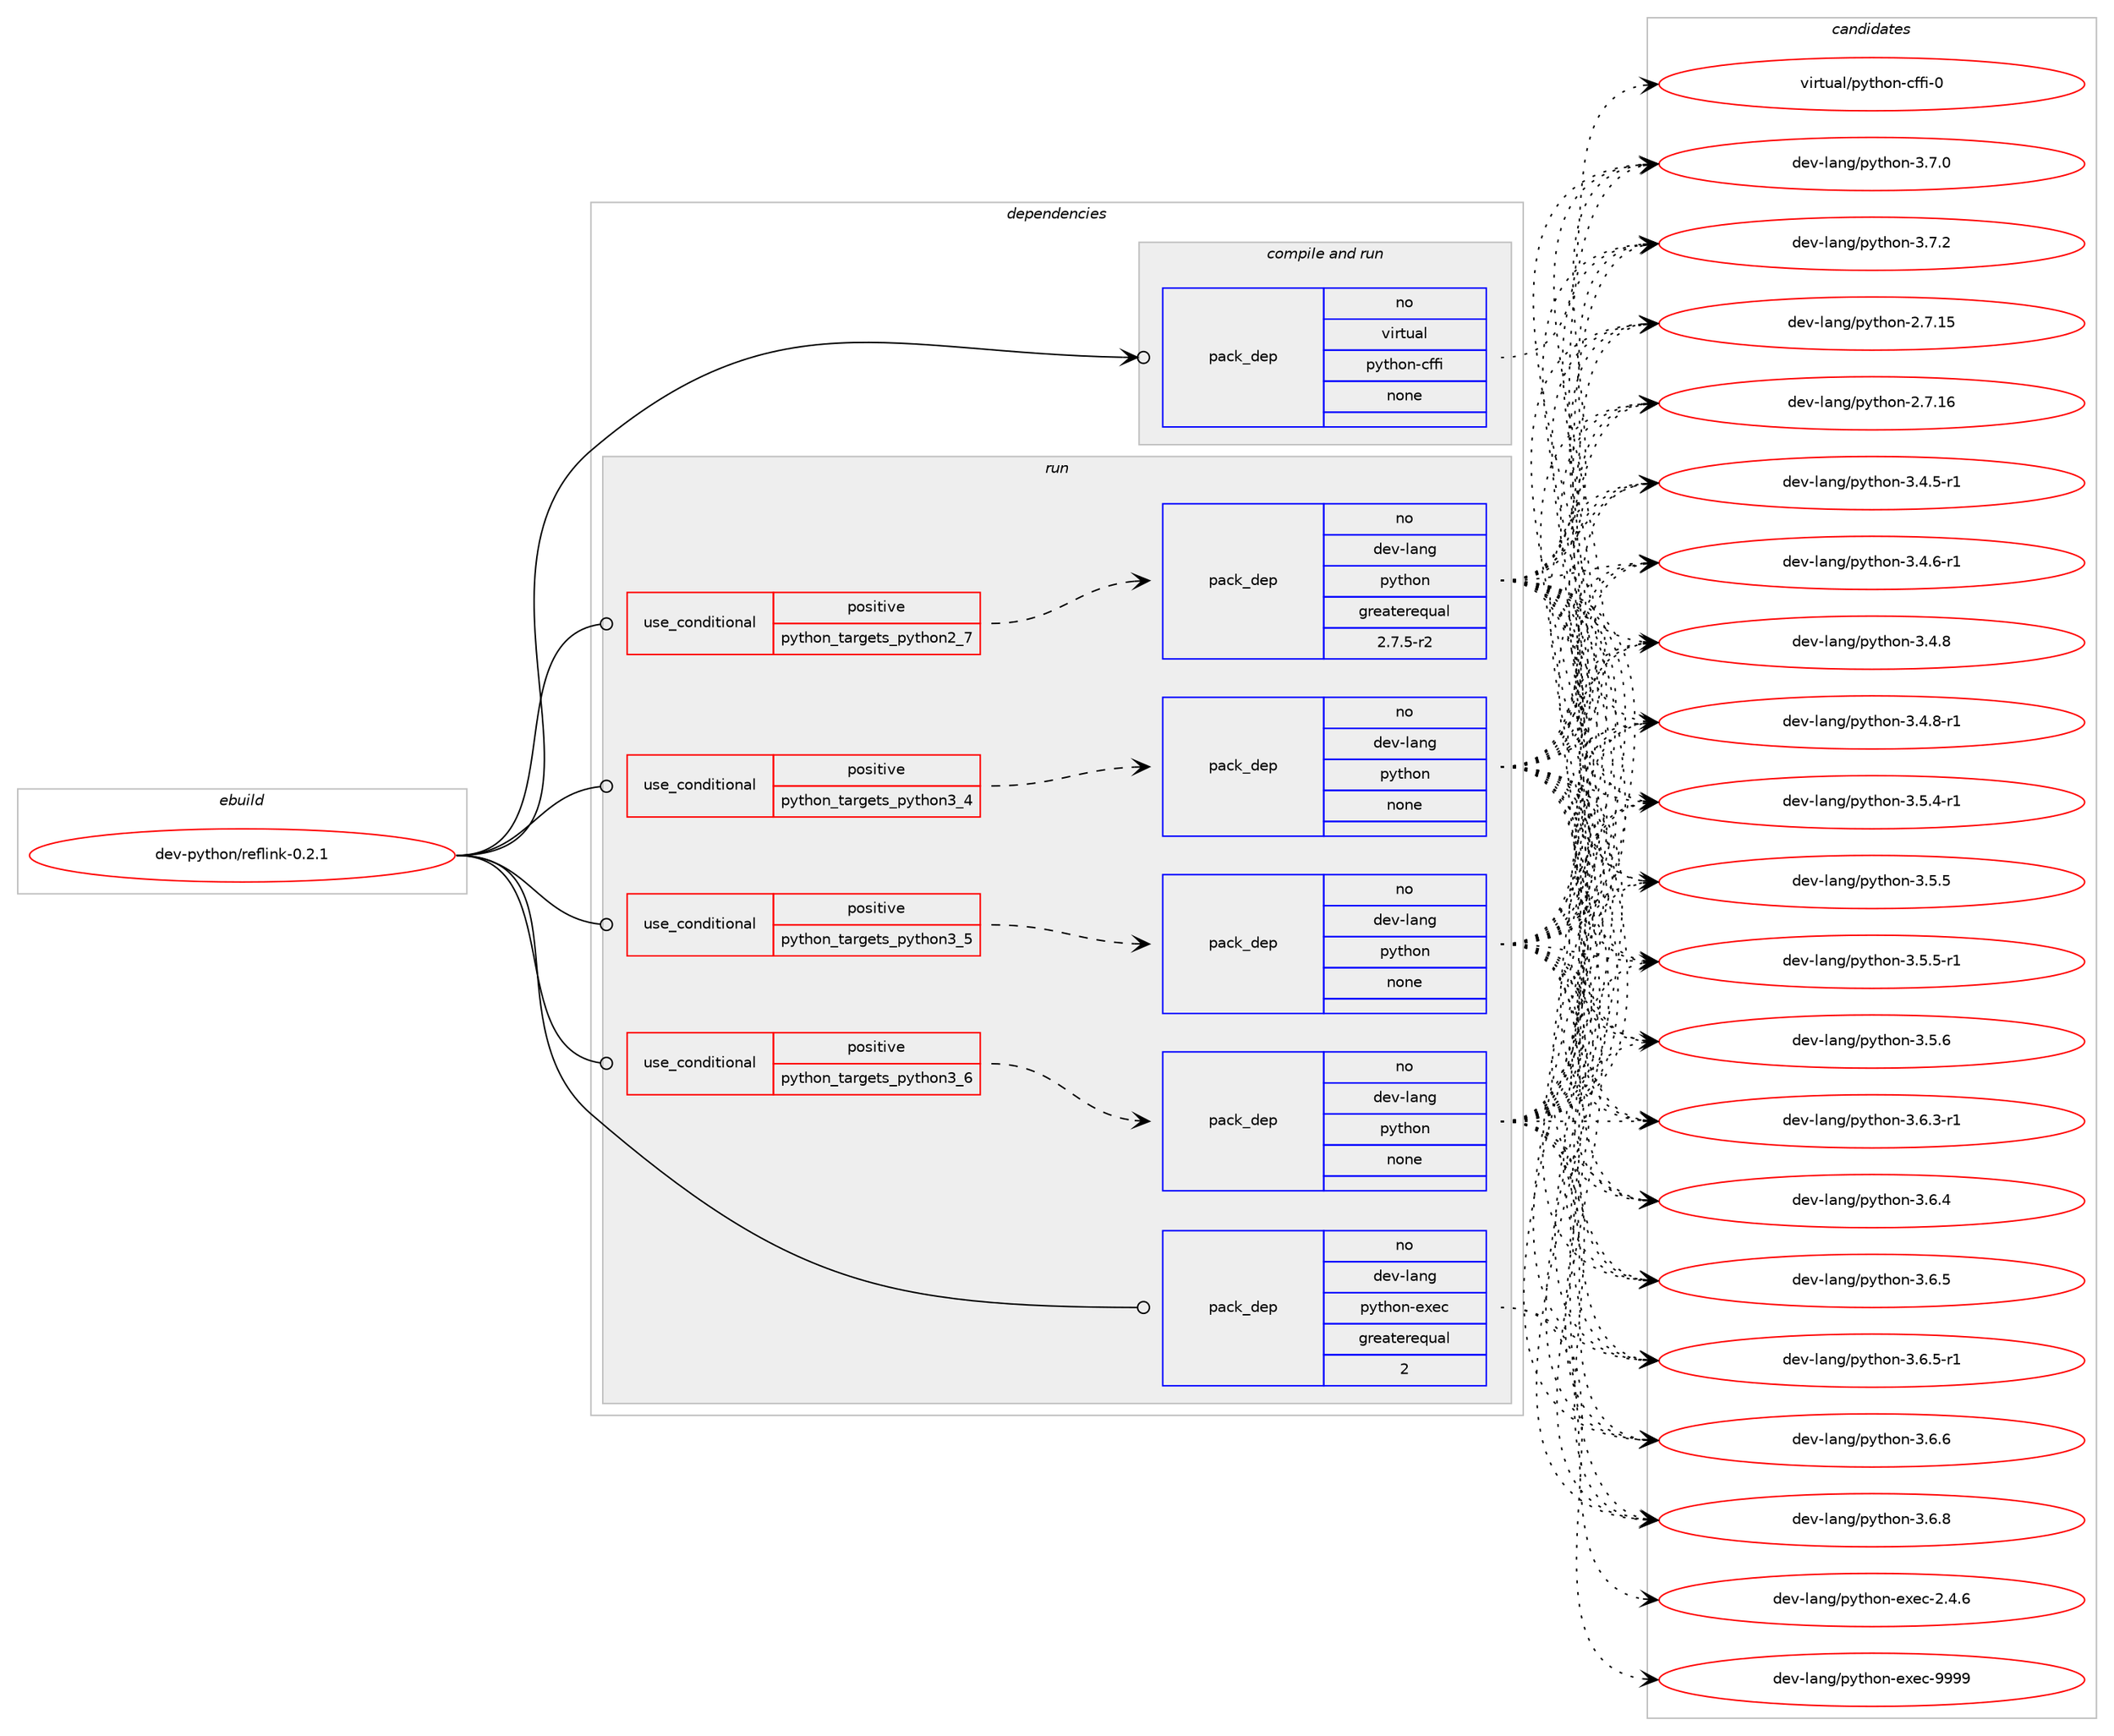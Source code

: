 digraph prolog {

# *************
# Graph options
# *************

newrank=true;
concentrate=true;
compound=true;
graph [rankdir=LR,fontname=Helvetica,fontsize=10,ranksep=1.5];#, ranksep=2.5, nodesep=0.2];
edge  [arrowhead=vee];
node  [fontname=Helvetica,fontsize=10];

# **********
# The ebuild
# **********

subgraph cluster_leftcol {
color=gray;
rank=same;
label=<<i>ebuild</i>>;
id [label="dev-python/reflink-0.2.1", color=red, width=4, href="../dev-python/reflink-0.2.1.svg"];
}

# ****************
# The dependencies
# ****************

subgraph cluster_midcol {
color=gray;
label=<<i>dependencies</i>>;
subgraph cluster_compile {
fillcolor="#eeeeee";
style=filled;
label=<<i>compile</i>>;
}
subgraph cluster_compileandrun {
fillcolor="#eeeeee";
style=filled;
label=<<i>compile and run</i>>;
subgraph pack1031563 {
dependency1438599 [label=<<TABLE BORDER="0" CELLBORDER="1" CELLSPACING="0" CELLPADDING="4" WIDTH="220"><TR><TD ROWSPAN="6" CELLPADDING="30">pack_dep</TD></TR><TR><TD WIDTH="110">no</TD></TR><TR><TD>virtual</TD></TR><TR><TD>python-cffi</TD></TR><TR><TD>none</TD></TR><TR><TD></TD></TR></TABLE>>, shape=none, color=blue];
}
id:e -> dependency1438599:w [weight=20,style="solid",arrowhead="odotvee"];
}
subgraph cluster_run {
fillcolor="#eeeeee";
style=filled;
label=<<i>run</i>>;
subgraph cond383676 {
dependency1438600 [label=<<TABLE BORDER="0" CELLBORDER="1" CELLSPACING="0" CELLPADDING="4"><TR><TD ROWSPAN="3" CELLPADDING="10">use_conditional</TD></TR><TR><TD>positive</TD></TR><TR><TD>python_targets_python2_7</TD></TR></TABLE>>, shape=none, color=red];
subgraph pack1031564 {
dependency1438601 [label=<<TABLE BORDER="0" CELLBORDER="1" CELLSPACING="0" CELLPADDING="4" WIDTH="220"><TR><TD ROWSPAN="6" CELLPADDING="30">pack_dep</TD></TR><TR><TD WIDTH="110">no</TD></TR><TR><TD>dev-lang</TD></TR><TR><TD>python</TD></TR><TR><TD>greaterequal</TD></TR><TR><TD>2.7.5-r2</TD></TR></TABLE>>, shape=none, color=blue];
}
dependency1438600:e -> dependency1438601:w [weight=20,style="dashed",arrowhead="vee"];
}
id:e -> dependency1438600:w [weight=20,style="solid",arrowhead="odot"];
subgraph cond383677 {
dependency1438602 [label=<<TABLE BORDER="0" CELLBORDER="1" CELLSPACING="0" CELLPADDING="4"><TR><TD ROWSPAN="3" CELLPADDING="10">use_conditional</TD></TR><TR><TD>positive</TD></TR><TR><TD>python_targets_python3_4</TD></TR></TABLE>>, shape=none, color=red];
subgraph pack1031565 {
dependency1438603 [label=<<TABLE BORDER="0" CELLBORDER="1" CELLSPACING="0" CELLPADDING="4" WIDTH="220"><TR><TD ROWSPAN="6" CELLPADDING="30">pack_dep</TD></TR><TR><TD WIDTH="110">no</TD></TR><TR><TD>dev-lang</TD></TR><TR><TD>python</TD></TR><TR><TD>none</TD></TR><TR><TD></TD></TR></TABLE>>, shape=none, color=blue];
}
dependency1438602:e -> dependency1438603:w [weight=20,style="dashed",arrowhead="vee"];
}
id:e -> dependency1438602:w [weight=20,style="solid",arrowhead="odot"];
subgraph cond383678 {
dependency1438604 [label=<<TABLE BORDER="0" CELLBORDER="1" CELLSPACING="0" CELLPADDING="4"><TR><TD ROWSPAN="3" CELLPADDING="10">use_conditional</TD></TR><TR><TD>positive</TD></TR><TR><TD>python_targets_python3_5</TD></TR></TABLE>>, shape=none, color=red];
subgraph pack1031566 {
dependency1438605 [label=<<TABLE BORDER="0" CELLBORDER="1" CELLSPACING="0" CELLPADDING="4" WIDTH="220"><TR><TD ROWSPAN="6" CELLPADDING="30">pack_dep</TD></TR><TR><TD WIDTH="110">no</TD></TR><TR><TD>dev-lang</TD></TR><TR><TD>python</TD></TR><TR><TD>none</TD></TR><TR><TD></TD></TR></TABLE>>, shape=none, color=blue];
}
dependency1438604:e -> dependency1438605:w [weight=20,style="dashed",arrowhead="vee"];
}
id:e -> dependency1438604:w [weight=20,style="solid",arrowhead="odot"];
subgraph cond383679 {
dependency1438606 [label=<<TABLE BORDER="0" CELLBORDER="1" CELLSPACING="0" CELLPADDING="4"><TR><TD ROWSPAN="3" CELLPADDING="10">use_conditional</TD></TR><TR><TD>positive</TD></TR><TR><TD>python_targets_python3_6</TD></TR></TABLE>>, shape=none, color=red];
subgraph pack1031567 {
dependency1438607 [label=<<TABLE BORDER="0" CELLBORDER="1" CELLSPACING="0" CELLPADDING="4" WIDTH="220"><TR><TD ROWSPAN="6" CELLPADDING="30">pack_dep</TD></TR><TR><TD WIDTH="110">no</TD></TR><TR><TD>dev-lang</TD></TR><TR><TD>python</TD></TR><TR><TD>none</TD></TR><TR><TD></TD></TR></TABLE>>, shape=none, color=blue];
}
dependency1438606:e -> dependency1438607:w [weight=20,style="dashed",arrowhead="vee"];
}
id:e -> dependency1438606:w [weight=20,style="solid",arrowhead="odot"];
subgraph pack1031568 {
dependency1438608 [label=<<TABLE BORDER="0" CELLBORDER="1" CELLSPACING="0" CELLPADDING="4" WIDTH="220"><TR><TD ROWSPAN="6" CELLPADDING="30">pack_dep</TD></TR><TR><TD WIDTH="110">no</TD></TR><TR><TD>dev-lang</TD></TR><TR><TD>python-exec</TD></TR><TR><TD>greaterequal</TD></TR><TR><TD>2</TD></TR></TABLE>>, shape=none, color=blue];
}
id:e -> dependency1438608:w [weight=20,style="solid",arrowhead="odot"];
}
}

# **************
# The candidates
# **************

subgraph cluster_choices {
rank=same;
color=gray;
label=<<i>candidates</i>>;

subgraph choice1031563 {
color=black;
nodesep=1;
choice118105114116117971084711212111610411111045991021021054548 [label="virtual/python-cffi-0", color=red, width=4,href="../virtual/python-cffi-0.svg"];
dependency1438599:e -> choice118105114116117971084711212111610411111045991021021054548:w [style=dotted,weight="100"];
}
subgraph choice1031564 {
color=black;
nodesep=1;
choice10010111845108971101034711212111610411111045504655464953 [label="dev-lang/python-2.7.15", color=red, width=4,href="../dev-lang/python-2.7.15.svg"];
choice10010111845108971101034711212111610411111045504655464954 [label="dev-lang/python-2.7.16", color=red, width=4,href="../dev-lang/python-2.7.16.svg"];
choice1001011184510897110103471121211161041111104551465246534511449 [label="dev-lang/python-3.4.5-r1", color=red, width=4,href="../dev-lang/python-3.4.5-r1.svg"];
choice1001011184510897110103471121211161041111104551465246544511449 [label="dev-lang/python-3.4.6-r1", color=red, width=4,href="../dev-lang/python-3.4.6-r1.svg"];
choice100101118451089711010347112121116104111110455146524656 [label="dev-lang/python-3.4.8", color=red, width=4,href="../dev-lang/python-3.4.8.svg"];
choice1001011184510897110103471121211161041111104551465246564511449 [label="dev-lang/python-3.4.8-r1", color=red, width=4,href="../dev-lang/python-3.4.8-r1.svg"];
choice1001011184510897110103471121211161041111104551465346524511449 [label="dev-lang/python-3.5.4-r1", color=red, width=4,href="../dev-lang/python-3.5.4-r1.svg"];
choice100101118451089711010347112121116104111110455146534653 [label="dev-lang/python-3.5.5", color=red, width=4,href="../dev-lang/python-3.5.5.svg"];
choice1001011184510897110103471121211161041111104551465346534511449 [label="dev-lang/python-3.5.5-r1", color=red, width=4,href="../dev-lang/python-3.5.5-r1.svg"];
choice100101118451089711010347112121116104111110455146534654 [label="dev-lang/python-3.5.6", color=red, width=4,href="../dev-lang/python-3.5.6.svg"];
choice1001011184510897110103471121211161041111104551465446514511449 [label="dev-lang/python-3.6.3-r1", color=red, width=4,href="../dev-lang/python-3.6.3-r1.svg"];
choice100101118451089711010347112121116104111110455146544652 [label="dev-lang/python-3.6.4", color=red, width=4,href="../dev-lang/python-3.6.4.svg"];
choice100101118451089711010347112121116104111110455146544653 [label="dev-lang/python-3.6.5", color=red, width=4,href="../dev-lang/python-3.6.5.svg"];
choice1001011184510897110103471121211161041111104551465446534511449 [label="dev-lang/python-3.6.5-r1", color=red, width=4,href="../dev-lang/python-3.6.5-r1.svg"];
choice100101118451089711010347112121116104111110455146544654 [label="dev-lang/python-3.6.6", color=red, width=4,href="../dev-lang/python-3.6.6.svg"];
choice100101118451089711010347112121116104111110455146544656 [label="dev-lang/python-3.6.8", color=red, width=4,href="../dev-lang/python-3.6.8.svg"];
choice100101118451089711010347112121116104111110455146554648 [label="dev-lang/python-3.7.0", color=red, width=4,href="../dev-lang/python-3.7.0.svg"];
choice100101118451089711010347112121116104111110455146554650 [label="dev-lang/python-3.7.2", color=red, width=4,href="../dev-lang/python-3.7.2.svg"];
dependency1438601:e -> choice10010111845108971101034711212111610411111045504655464953:w [style=dotted,weight="100"];
dependency1438601:e -> choice10010111845108971101034711212111610411111045504655464954:w [style=dotted,weight="100"];
dependency1438601:e -> choice1001011184510897110103471121211161041111104551465246534511449:w [style=dotted,weight="100"];
dependency1438601:e -> choice1001011184510897110103471121211161041111104551465246544511449:w [style=dotted,weight="100"];
dependency1438601:e -> choice100101118451089711010347112121116104111110455146524656:w [style=dotted,weight="100"];
dependency1438601:e -> choice1001011184510897110103471121211161041111104551465246564511449:w [style=dotted,weight="100"];
dependency1438601:e -> choice1001011184510897110103471121211161041111104551465346524511449:w [style=dotted,weight="100"];
dependency1438601:e -> choice100101118451089711010347112121116104111110455146534653:w [style=dotted,weight="100"];
dependency1438601:e -> choice1001011184510897110103471121211161041111104551465346534511449:w [style=dotted,weight="100"];
dependency1438601:e -> choice100101118451089711010347112121116104111110455146534654:w [style=dotted,weight="100"];
dependency1438601:e -> choice1001011184510897110103471121211161041111104551465446514511449:w [style=dotted,weight="100"];
dependency1438601:e -> choice100101118451089711010347112121116104111110455146544652:w [style=dotted,weight="100"];
dependency1438601:e -> choice100101118451089711010347112121116104111110455146544653:w [style=dotted,weight="100"];
dependency1438601:e -> choice1001011184510897110103471121211161041111104551465446534511449:w [style=dotted,weight="100"];
dependency1438601:e -> choice100101118451089711010347112121116104111110455146544654:w [style=dotted,weight="100"];
dependency1438601:e -> choice100101118451089711010347112121116104111110455146544656:w [style=dotted,weight="100"];
dependency1438601:e -> choice100101118451089711010347112121116104111110455146554648:w [style=dotted,weight="100"];
dependency1438601:e -> choice100101118451089711010347112121116104111110455146554650:w [style=dotted,weight="100"];
}
subgraph choice1031565 {
color=black;
nodesep=1;
choice10010111845108971101034711212111610411111045504655464953 [label="dev-lang/python-2.7.15", color=red, width=4,href="../dev-lang/python-2.7.15.svg"];
choice10010111845108971101034711212111610411111045504655464954 [label="dev-lang/python-2.7.16", color=red, width=4,href="../dev-lang/python-2.7.16.svg"];
choice1001011184510897110103471121211161041111104551465246534511449 [label="dev-lang/python-3.4.5-r1", color=red, width=4,href="../dev-lang/python-3.4.5-r1.svg"];
choice1001011184510897110103471121211161041111104551465246544511449 [label="dev-lang/python-3.4.6-r1", color=red, width=4,href="../dev-lang/python-3.4.6-r1.svg"];
choice100101118451089711010347112121116104111110455146524656 [label="dev-lang/python-3.4.8", color=red, width=4,href="../dev-lang/python-3.4.8.svg"];
choice1001011184510897110103471121211161041111104551465246564511449 [label="dev-lang/python-3.4.8-r1", color=red, width=4,href="../dev-lang/python-3.4.8-r1.svg"];
choice1001011184510897110103471121211161041111104551465346524511449 [label="dev-lang/python-3.5.4-r1", color=red, width=4,href="../dev-lang/python-3.5.4-r1.svg"];
choice100101118451089711010347112121116104111110455146534653 [label="dev-lang/python-3.5.5", color=red, width=4,href="../dev-lang/python-3.5.5.svg"];
choice1001011184510897110103471121211161041111104551465346534511449 [label="dev-lang/python-3.5.5-r1", color=red, width=4,href="../dev-lang/python-3.5.5-r1.svg"];
choice100101118451089711010347112121116104111110455146534654 [label="dev-lang/python-3.5.6", color=red, width=4,href="../dev-lang/python-3.5.6.svg"];
choice1001011184510897110103471121211161041111104551465446514511449 [label="dev-lang/python-3.6.3-r1", color=red, width=4,href="../dev-lang/python-3.6.3-r1.svg"];
choice100101118451089711010347112121116104111110455146544652 [label="dev-lang/python-3.6.4", color=red, width=4,href="../dev-lang/python-3.6.4.svg"];
choice100101118451089711010347112121116104111110455146544653 [label="dev-lang/python-3.6.5", color=red, width=4,href="../dev-lang/python-3.6.5.svg"];
choice1001011184510897110103471121211161041111104551465446534511449 [label="dev-lang/python-3.6.5-r1", color=red, width=4,href="../dev-lang/python-3.6.5-r1.svg"];
choice100101118451089711010347112121116104111110455146544654 [label="dev-lang/python-3.6.6", color=red, width=4,href="../dev-lang/python-3.6.6.svg"];
choice100101118451089711010347112121116104111110455146544656 [label="dev-lang/python-3.6.8", color=red, width=4,href="../dev-lang/python-3.6.8.svg"];
choice100101118451089711010347112121116104111110455146554648 [label="dev-lang/python-3.7.0", color=red, width=4,href="../dev-lang/python-3.7.0.svg"];
choice100101118451089711010347112121116104111110455146554650 [label="dev-lang/python-3.7.2", color=red, width=4,href="../dev-lang/python-3.7.2.svg"];
dependency1438603:e -> choice10010111845108971101034711212111610411111045504655464953:w [style=dotted,weight="100"];
dependency1438603:e -> choice10010111845108971101034711212111610411111045504655464954:w [style=dotted,weight="100"];
dependency1438603:e -> choice1001011184510897110103471121211161041111104551465246534511449:w [style=dotted,weight="100"];
dependency1438603:e -> choice1001011184510897110103471121211161041111104551465246544511449:w [style=dotted,weight="100"];
dependency1438603:e -> choice100101118451089711010347112121116104111110455146524656:w [style=dotted,weight="100"];
dependency1438603:e -> choice1001011184510897110103471121211161041111104551465246564511449:w [style=dotted,weight="100"];
dependency1438603:e -> choice1001011184510897110103471121211161041111104551465346524511449:w [style=dotted,weight="100"];
dependency1438603:e -> choice100101118451089711010347112121116104111110455146534653:w [style=dotted,weight="100"];
dependency1438603:e -> choice1001011184510897110103471121211161041111104551465346534511449:w [style=dotted,weight="100"];
dependency1438603:e -> choice100101118451089711010347112121116104111110455146534654:w [style=dotted,weight="100"];
dependency1438603:e -> choice1001011184510897110103471121211161041111104551465446514511449:w [style=dotted,weight="100"];
dependency1438603:e -> choice100101118451089711010347112121116104111110455146544652:w [style=dotted,weight="100"];
dependency1438603:e -> choice100101118451089711010347112121116104111110455146544653:w [style=dotted,weight="100"];
dependency1438603:e -> choice1001011184510897110103471121211161041111104551465446534511449:w [style=dotted,weight="100"];
dependency1438603:e -> choice100101118451089711010347112121116104111110455146544654:w [style=dotted,weight="100"];
dependency1438603:e -> choice100101118451089711010347112121116104111110455146544656:w [style=dotted,weight="100"];
dependency1438603:e -> choice100101118451089711010347112121116104111110455146554648:w [style=dotted,weight="100"];
dependency1438603:e -> choice100101118451089711010347112121116104111110455146554650:w [style=dotted,weight="100"];
}
subgraph choice1031566 {
color=black;
nodesep=1;
choice10010111845108971101034711212111610411111045504655464953 [label="dev-lang/python-2.7.15", color=red, width=4,href="../dev-lang/python-2.7.15.svg"];
choice10010111845108971101034711212111610411111045504655464954 [label="dev-lang/python-2.7.16", color=red, width=4,href="../dev-lang/python-2.7.16.svg"];
choice1001011184510897110103471121211161041111104551465246534511449 [label="dev-lang/python-3.4.5-r1", color=red, width=4,href="../dev-lang/python-3.4.5-r1.svg"];
choice1001011184510897110103471121211161041111104551465246544511449 [label="dev-lang/python-3.4.6-r1", color=red, width=4,href="../dev-lang/python-3.4.6-r1.svg"];
choice100101118451089711010347112121116104111110455146524656 [label="dev-lang/python-3.4.8", color=red, width=4,href="../dev-lang/python-3.4.8.svg"];
choice1001011184510897110103471121211161041111104551465246564511449 [label="dev-lang/python-3.4.8-r1", color=red, width=4,href="../dev-lang/python-3.4.8-r1.svg"];
choice1001011184510897110103471121211161041111104551465346524511449 [label="dev-lang/python-3.5.4-r1", color=red, width=4,href="../dev-lang/python-3.5.4-r1.svg"];
choice100101118451089711010347112121116104111110455146534653 [label="dev-lang/python-3.5.5", color=red, width=4,href="../dev-lang/python-3.5.5.svg"];
choice1001011184510897110103471121211161041111104551465346534511449 [label="dev-lang/python-3.5.5-r1", color=red, width=4,href="../dev-lang/python-3.5.5-r1.svg"];
choice100101118451089711010347112121116104111110455146534654 [label="dev-lang/python-3.5.6", color=red, width=4,href="../dev-lang/python-3.5.6.svg"];
choice1001011184510897110103471121211161041111104551465446514511449 [label="dev-lang/python-3.6.3-r1", color=red, width=4,href="../dev-lang/python-3.6.3-r1.svg"];
choice100101118451089711010347112121116104111110455146544652 [label="dev-lang/python-3.6.4", color=red, width=4,href="../dev-lang/python-3.6.4.svg"];
choice100101118451089711010347112121116104111110455146544653 [label="dev-lang/python-3.6.5", color=red, width=4,href="../dev-lang/python-3.6.5.svg"];
choice1001011184510897110103471121211161041111104551465446534511449 [label="dev-lang/python-3.6.5-r1", color=red, width=4,href="../dev-lang/python-3.6.5-r1.svg"];
choice100101118451089711010347112121116104111110455146544654 [label="dev-lang/python-3.6.6", color=red, width=4,href="../dev-lang/python-3.6.6.svg"];
choice100101118451089711010347112121116104111110455146544656 [label="dev-lang/python-3.6.8", color=red, width=4,href="../dev-lang/python-3.6.8.svg"];
choice100101118451089711010347112121116104111110455146554648 [label="dev-lang/python-3.7.0", color=red, width=4,href="../dev-lang/python-3.7.0.svg"];
choice100101118451089711010347112121116104111110455146554650 [label="dev-lang/python-3.7.2", color=red, width=4,href="../dev-lang/python-3.7.2.svg"];
dependency1438605:e -> choice10010111845108971101034711212111610411111045504655464953:w [style=dotted,weight="100"];
dependency1438605:e -> choice10010111845108971101034711212111610411111045504655464954:w [style=dotted,weight="100"];
dependency1438605:e -> choice1001011184510897110103471121211161041111104551465246534511449:w [style=dotted,weight="100"];
dependency1438605:e -> choice1001011184510897110103471121211161041111104551465246544511449:w [style=dotted,weight="100"];
dependency1438605:e -> choice100101118451089711010347112121116104111110455146524656:w [style=dotted,weight="100"];
dependency1438605:e -> choice1001011184510897110103471121211161041111104551465246564511449:w [style=dotted,weight="100"];
dependency1438605:e -> choice1001011184510897110103471121211161041111104551465346524511449:w [style=dotted,weight="100"];
dependency1438605:e -> choice100101118451089711010347112121116104111110455146534653:w [style=dotted,weight="100"];
dependency1438605:e -> choice1001011184510897110103471121211161041111104551465346534511449:w [style=dotted,weight="100"];
dependency1438605:e -> choice100101118451089711010347112121116104111110455146534654:w [style=dotted,weight="100"];
dependency1438605:e -> choice1001011184510897110103471121211161041111104551465446514511449:w [style=dotted,weight="100"];
dependency1438605:e -> choice100101118451089711010347112121116104111110455146544652:w [style=dotted,weight="100"];
dependency1438605:e -> choice100101118451089711010347112121116104111110455146544653:w [style=dotted,weight="100"];
dependency1438605:e -> choice1001011184510897110103471121211161041111104551465446534511449:w [style=dotted,weight="100"];
dependency1438605:e -> choice100101118451089711010347112121116104111110455146544654:w [style=dotted,weight="100"];
dependency1438605:e -> choice100101118451089711010347112121116104111110455146544656:w [style=dotted,weight="100"];
dependency1438605:e -> choice100101118451089711010347112121116104111110455146554648:w [style=dotted,weight="100"];
dependency1438605:e -> choice100101118451089711010347112121116104111110455146554650:w [style=dotted,weight="100"];
}
subgraph choice1031567 {
color=black;
nodesep=1;
choice10010111845108971101034711212111610411111045504655464953 [label="dev-lang/python-2.7.15", color=red, width=4,href="../dev-lang/python-2.7.15.svg"];
choice10010111845108971101034711212111610411111045504655464954 [label="dev-lang/python-2.7.16", color=red, width=4,href="../dev-lang/python-2.7.16.svg"];
choice1001011184510897110103471121211161041111104551465246534511449 [label="dev-lang/python-3.4.5-r1", color=red, width=4,href="../dev-lang/python-3.4.5-r1.svg"];
choice1001011184510897110103471121211161041111104551465246544511449 [label="dev-lang/python-3.4.6-r1", color=red, width=4,href="../dev-lang/python-3.4.6-r1.svg"];
choice100101118451089711010347112121116104111110455146524656 [label="dev-lang/python-3.4.8", color=red, width=4,href="../dev-lang/python-3.4.8.svg"];
choice1001011184510897110103471121211161041111104551465246564511449 [label="dev-lang/python-3.4.8-r1", color=red, width=4,href="../dev-lang/python-3.4.8-r1.svg"];
choice1001011184510897110103471121211161041111104551465346524511449 [label="dev-lang/python-3.5.4-r1", color=red, width=4,href="../dev-lang/python-3.5.4-r1.svg"];
choice100101118451089711010347112121116104111110455146534653 [label="dev-lang/python-3.5.5", color=red, width=4,href="../dev-lang/python-3.5.5.svg"];
choice1001011184510897110103471121211161041111104551465346534511449 [label="dev-lang/python-3.5.5-r1", color=red, width=4,href="../dev-lang/python-3.5.5-r1.svg"];
choice100101118451089711010347112121116104111110455146534654 [label="dev-lang/python-3.5.6", color=red, width=4,href="../dev-lang/python-3.5.6.svg"];
choice1001011184510897110103471121211161041111104551465446514511449 [label="dev-lang/python-3.6.3-r1", color=red, width=4,href="../dev-lang/python-3.6.3-r1.svg"];
choice100101118451089711010347112121116104111110455146544652 [label="dev-lang/python-3.6.4", color=red, width=4,href="../dev-lang/python-3.6.4.svg"];
choice100101118451089711010347112121116104111110455146544653 [label="dev-lang/python-3.6.5", color=red, width=4,href="../dev-lang/python-3.6.5.svg"];
choice1001011184510897110103471121211161041111104551465446534511449 [label="dev-lang/python-3.6.5-r1", color=red, width=4,href="../dev-lang/python-3.6.5-r1.svg"];
choice100101118451089711010347112121116104111110455146544654 [label="dev-lang/python-3.6.6", color=red, width=4,href="../dev-lang/python-3.6.6.svg"];
choice100101118451089711010347112121116104111110455146544656 [label="dev-lang/python-3.6.8", color=red, width=4,href="../dev-lang/python-3.6.8.svg"];
choice100101118451089711010347112121116104111110455146554648 [label="dev-lang/python-3.7.0", color=red, width=4,href="../dev-lang/python-3.7.0.svg"];
choice100101118451089711010347112121116104111110455146554650 [label="dev-lang/python-3.7.2", color=red, width=4,href="../dev-lang/python-3.7.2.svg"];
dependency1438607:e -> choice10010111845108971101034711212111610411111045504655464953:w [style=dotted,weight="100"];
dependency1438607:e -> choice10010111845108971101034711212111610411111045504655464954:w [style=dotted,weight="100"];
dependency1438607:e -> choice1001011184510897110103471121211161041111104551465246534511449:w [style=dotted,weight="100"];
dependency1438607:e -> choice1001011184510897110103471121211161041111104551465246544511449:w [style=dotted,weight="100"];
dependency1438607:e -> choice100101118451089711010347112121116104111110455146524656:w [style=dotted,weight="100"];
dependency1438607:e -> choice1001011184510897110103471121211161041111104551465246564511449:w [style=dotted,weight="100"];
dependency1438607:e -> choice1001011184510897110103471121211161041111104551465346524511449:w [style=dotted,weight="100"];
dependency1438607:e -> choice100101118451089711010347112121116104111110455146534653:w [style=dotted,weight="100"];
dependency1438607:e -> choice1001011184510897110103471121211161041111104551465346534511449:w [style=dotted,weight="100"];
dependency1438607:e -> choice100101118451089711010347112121116104111110455146534654:w [style=dotted,weight="100"];
dependency1438607:e -> choice1001011184510897110103471121211161041111104551465446514511449:w [style=dotted,weight="100"];
dependency1438607:e -> choice100101118451089711010347112121116104111110455146544652:w [style=dotted,weight="100"];
dependency1438607:e -> choice100101118451089711010347112121116104111110455146544653:w [style=dotted,weight="100"];
dependency1438607:e -> choice1001011184510897110103471121211161041111104551465446534511449:w [style=dotted,weight="100"];
dependency1438607:e -> choice100101118451089711010347112121116104111110455146544654:w [style=dotted,weight="100"];
dependency1438607:e -> choice100101118451089711010347112121116104111110455146544656:w [style=dotted,weight="100"];
dependency1438607:e -> choice100101118451089711010347112121116104111110455146554648:w [style=dotted,weight="100"];
dependency1438607:e -> choice100101118451089711010347112121116104111110455146554650:w [style=dotted,weight="100"];
}
subgraph choice1031568 {
color=black;
nodesep=1;
choice1001011184510897110103471121211161041111104510112010199455046524654 [label="dev-lang/python-exec-2.4.6", color=red, width=4,href="../dev-lang/python-exec-2.4.6.svg"];
choice10010111845108971101034711212111610411111045101120101994557575757 [label="dev-lang/python-exec-9999", color=red, width=4,href="../dev-lang/python-exec-9999.svg"];
dependency1438608:e -> choice1001011184510897110103471121211161041111104510112010199455046524654:w [style=dotted,weight="100"];
dependency1438608:e -> choice10010111845108971101034711212111610411111045101120101994557575757:w [style=dotted,weight="100"];
}
}

}
